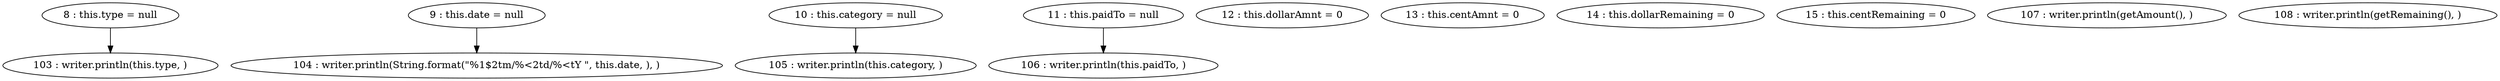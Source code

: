 digraph G {
"8 : this.type = null"
"8 : this.type = null" -> "103 : writer.println(this.type, )"
"9 : this.date = null"
"9 : this.date = null" -> "104 : writer.println(String.format(\"%1$2tm/%<2td/%<tY \", this.date, ), )"
"10 : this.category = null"
"10 : this.category = null" -> "105 : writer.println(this.category, )"
"11 : this.paidTo = null"
"11 : this.paidTo = null" -> "106 : writer.println(this.paidTo, )"
"12 : this.dollarAmnt = 0"
"13 : this.centAmnt = 0"
"14 : this.dollarRemaining = 0"
"15 : this.centRemaining = 0"
"103 : writer.println(this.type, )"
"104 : writer.println(String.format(\"%1$2tm/%<2td/%<tY \", this.date, ), )"
"105 : writer.println(this.category, )"
"106 : writer.println(this.paidTo, )"
"107 : writer.println(getAmount(), )"
"108 : writer.println(getRemaining(), )"
}